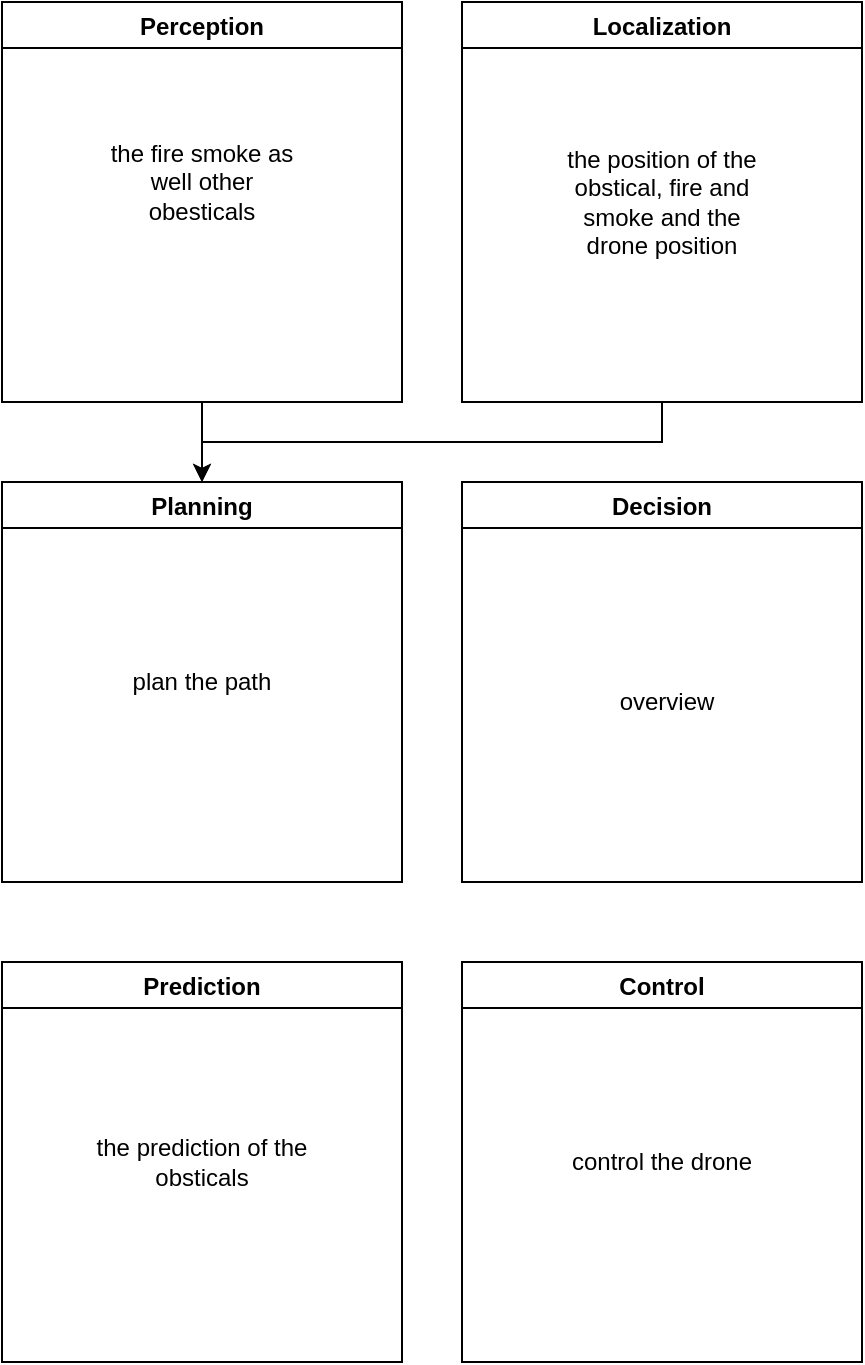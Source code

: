 <mxfile version="14.9.6" type="device"><diagram id="C5RBs43oDa-KdzZeNtuy" name="Page-1"><mxGraphModel dx="716" dy="449" grid="1" gridSize="10" guides="1" tooltips="1" connect="1" arrows="1" fold="1" page="1" pageScale="1" pageWidth="827" pageHeight="1169" math="0" shadow="0"><root><mxCell id="WIyWlLk6GJQsqaUBKTNV-0"/><mxCell id="WIyWlLk6GJQsqaUBKTNV-1" parent="WIyWlLk6GJQsqaUBKTNV-0"/><mxCell id="a35VLawcS0ZW2A_HFpSr-31" value="" style="edgeStyle=orthogonalEdgeStyle;rounded=0;sketch=0;orthogonalLoop=1;jettySize=auto;html=1;shadow=0;entryX=0.5;entryY=0;entryDx=0;entryDy=0;" edge="1" parent="WIyWlLk6GJQsqaUBKTNV-1" source="a35VLawcS0ZW2A_HFpSr-15" target="a35VLawcS0ZW2A_HFpSr-17"><mxGeometry relative="1" as="geometry"/></mxCell><mxCell id="a35VLawcS0ZW2A_HFpSr-15" value="Perception" style="swimlane;" vertex="1" parent="WIyWlLk6GJQsqaUBKTNV-1"><mxGeometry x="198" y="130" width="200" height="200" as="geometry"/></mxCell><mxCell id="a35VLawcS0ZW2A_HFpSr-25" value="the fire smoke as well other obesticals" style="text;html=1;strokeColor=none;fillColor=none;align=center;verticalAlign=middle;whiteSpace=wrap;rounded=0;" vertex="1" parent="a35VLawcS0ZW2A_HFpSr-15"><mxGeometry x="46" y="60" width="108" height="60" as="geometry"/></mxCell><mxCell id="a35VLawcS0ZW2A_HFpSr-32" style="edgeStyle=orthogonalEdgeStyle;rounded=0;sketch=0;orthogonalLoop=1;jettySize=auto;html=1;entryX=0.5;entryY=0;entryDx=0;entryDy=0;shadow=0;" edge="1" parent="WIyWlLk6GJQsqaUBKTNV-1" source="a35VLawcS0ZW2A_HFpSr-16" target="a35VLawcS0ZW2A_HFpSr-17"><mxGeometry relative="1" as="geometry"><Array as="points"><mxPoint x="528" y="350"/><mxPoint x="298" y="350"/></Array></mxGeometry></mxCell><mxCell id="a35VLawcS0ZW2A_HFpSr-16" value="Localization" style="swimlane;" vertex="1" parent="WIyWlLk6GJQsqaUBKTNV-1"><mxGeometry x="428" y="130" width="200" height="200" as="geometry"/></mxCell><mxCell id="a35VLawcS0ZW2A_HFpSr-17" value="Planning" style="swimlane;" vertex="1" parent="WIyWlLk6GJQsqaUBKTNV-1"><mxGeometry x="198" y="370" width="200" height="200" as="geometry"/></mxCell><mxCell id="a35VLawcS0ZW2A_HFpSr-29" value="plan the path" style="text;html=1;strokeColor=none;fillColor=none;align=center;verticalAlign=middle;whiteSpace=wrap;rounded=0;" vertex="1" parent="a35VLawcS0ZW2A_HFpSr-17"><mxGeometry x="46" y="70" width="108" height="60" as="geometry"/></mxCell><mxCell id="a35VLawcS0ZW2A_HFpSr-18" value="Decision" style="swimlane;" vertex="1" parent="WIyWlLk6GJQsqaUBKTNV-1"><mxGeometry x="428" y="370" width="200" height="200" as="geometry"/></mxCell><mxCell id="a35VLawcS0ZW2A_HFpSr-20" value="Prediction" style="swimlane;" vertex="1" parent="WIyWlLk6GJQsqaUBKTNV-1"><mxGeometry x="198" y="610" width="200" height="200" as="geometry"/></mxCell><mxCell id="a35VLawcS0ZW2A_HFpSr-27" value="the prediction of the obsticals" style="text;html=1;strokeColor=none;fillColor=none;align=center;verticalAlign=middle;whiteSpace=wrap;rounded=0;" vertex="1" parent="a35VLawcS0ZW2A_HFpSr-20"><mxGeometry x="46" y="70" width="108" height="60" as="geometry"/></mxCell><mxCell id="a35VLawcS0ZW2A_HFpSr-21" value="Control" style="swimlane;" vertex="1" parent="WIyWlLk6GJQsqaUBKTNV-1"><mxGeometry x="428" y="610" width="200" height="200" as="geometry"/></mxCell><mxCell id="a35VLawcS0ZW2A_HFpSr-28" value="control the drone" style="text;html=1;strokeColor=none;fillColor=none;align=center;verticalAlign=middle;whiteSpace=wrap;rounded=0;" vertex="1" parent="a35VLawcS0ZW2A_HFpSr-21"><mxGeometry x="46" y="70" width="108" height="60" as="geometry"/></mxCell><mxCell id="a35VLawcS0ZW2A_HFpSr-26" value="the position of the obstical, fire and smoke and the drone position" style="text;html=1;strokeColor=none;fillColor=none;align=center;verticalAlign=middle;whiteSpace=wrap;rounded=0;" vertex="1" parent="WIyWlLk6GJQsqaUBKTNV-1"><mxGeometry x="474" y="200" width="108" height="60" as="geometry"/></mxCell><mxCell id="a35VLawcS0ZW2A_HFpSr-30" value="overview" style="text;html=1;align=center;verticalAlign=middle;resizable=0;points=[];autosize=1;strokeColor=none;" vertex="1" parent="WIyWlLk6GJQsqaUBKTNV-1"><mxGeometry x="500" y="470" width="60" height="20" as="geometry"/></mxCell></root></mxGraphModel></diagram></mxfile>